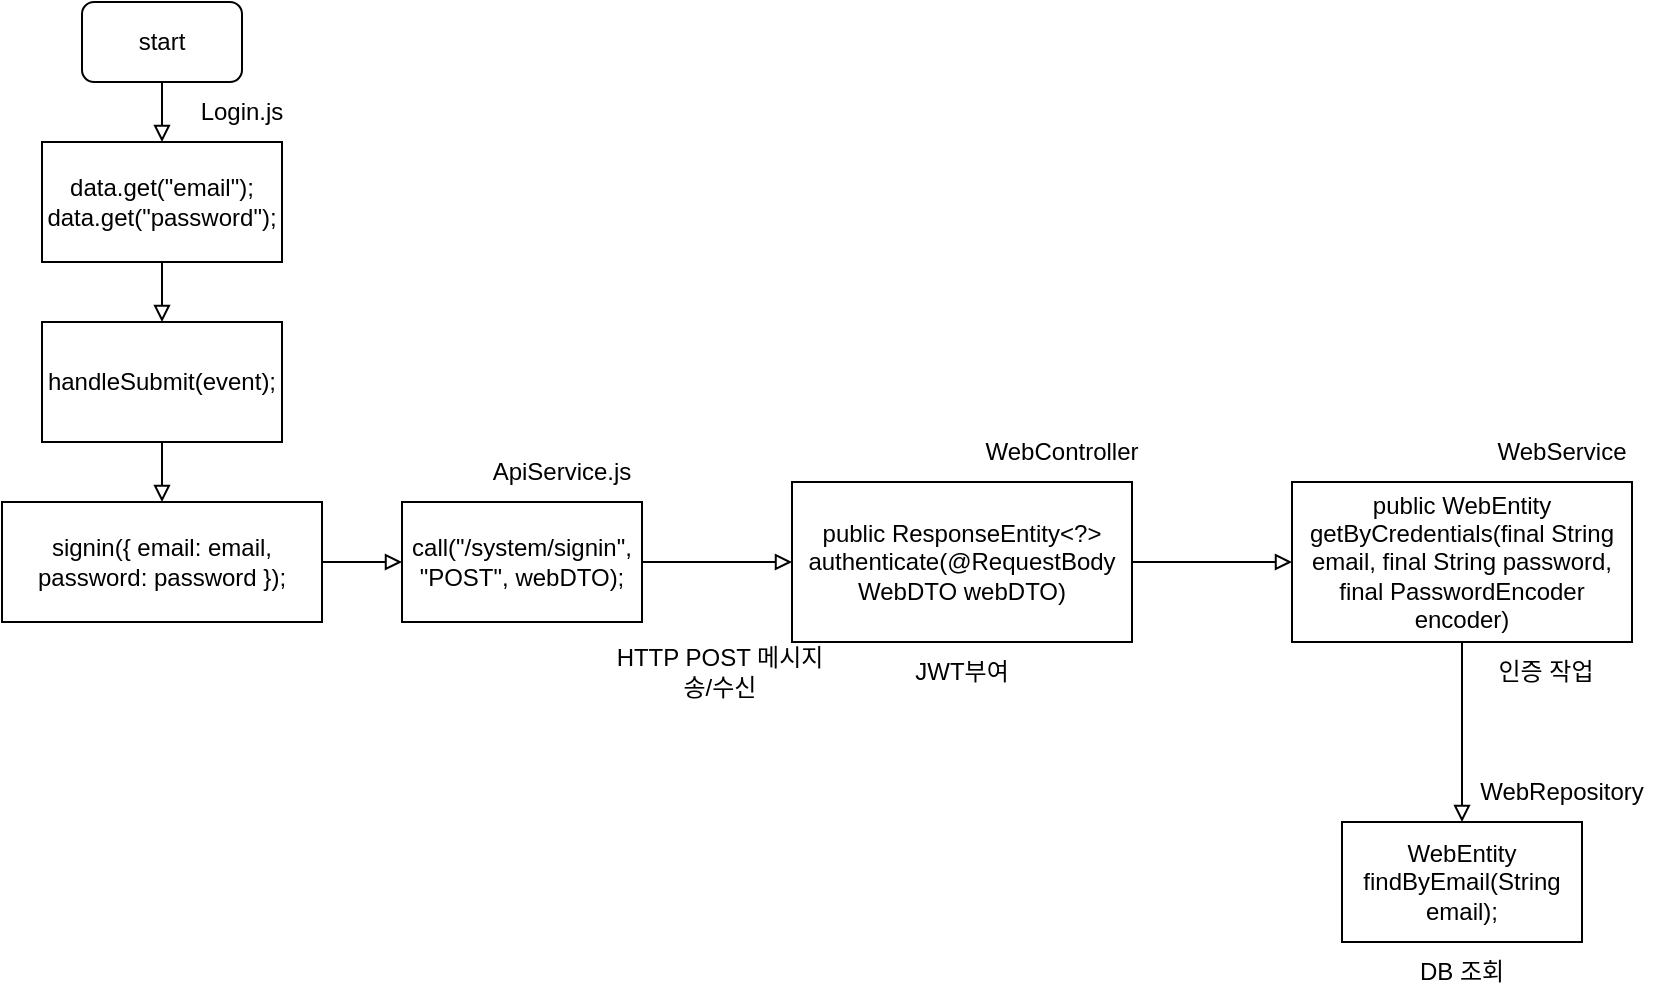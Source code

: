 <mxfile version="16.5.6" type="device"><diagram id="C5RBs43oDa-KdzZeNtuy" name="Page-1"><mxGraphModel dx="1422" dy="705" grid="1" gridSize="10" guides="1" tooltips="1" connect="1" arrows="1" fold="1" page="1" pageScale="1" pageWidth="827" pageHeight="1169" math="0" shadow="0"><root><mxCell id="WIyWlLk6GJQsqaUBKTNV-0"/><mxCell id="WIyWlLk6GJQsqaUBKTNV-1" parent="WIyWlLk6GJQsqaUBKTNV-0"/><mxCell id="-NoUvxByFwWRSxEBvH_8-2" value="start" style="rounded=1;whiteSpace=wrap;html=1;" vertex="1" parent="WIyWlLk6GJQsqaUBKTNV-1"><mxGeometry x="40" y="60" width="80" height="40" as="geometry"/></mxCell><mxCell id="-NoUvxByFwWRSxEBvH_8-3" value="data.get(&quot;email&quot;);&lt;br&gt;data.get(&quot;password&quot;);" style="rounded=0;whiteSpace=wrap;html=1;" vertex="1" parent="WIyWlLk6GJQsqaUBKTNV-1"><mxGeometry x="20" y="130" width="120" height="60" as="geometry"/></mxCell><mxCell id="-NoUvxByFwWRSxEBvH_8-10" value="" style="endArrow=block;html=1;rounded=0;endFill=0;exitX=0.5;exitY=1;exitDx=0;exitDy=0;entryX=0.5;entryY=0;entryDx=0;entryDy=0;" edge="1" parent="WIyWlLk6GJQsqaUBKTNV-1" source="-NoUvxByFwWRSxEBvH_8-2" target="-NoUvxByFwWRSxEBvH_8-3"><mxGeometry width="50" height="50" relative="1" as="geometry"><mxPoint x="180" y="170" as="sourcePoint"/><mxPoint x="300" y="170" as="targetPoint"/></mxGeometry></mxCell><mxCell id="-NoUvxByFwWRSxEBvH_8-11" value="handleSubmit(event);" style="rounded=0;whiteSpace=wrap;html=1;" vertex="1" parent="WIyWlLk6GJQsqaUBKTNV-1"><mxGeometry x="20" y="220" width="120" height="60" as="geometry"/></mxCell><mxCell id="-NoUvxByFwWRSxEBvH_8-13" value="" style="endArrow=block;html=1;rounded=0;endFill=0;exitX=0.5;exitY=1;exitDx=0;exitDy=0;entryX=0.5;entryY=0;entryDx=0;entryDy=0;" edge="1" parent="WIyWlLk6GJQsqaUBKTNV-1" source="-NoUvxByFwWRSxEBvH_8-3" target="-NoUvxByFwWRSxEBvH_8-11"><mxGeometry width="50" height="50" relative="1" as="geometry"><mxPoint x="294" y="140" as="sourcePoint"/><mxPoint x="414" y="140" as="targetPoint"/></mxGeometry></mxCell><mxCell id="-NoUvxByFwWRSxEBvH_8-19" value="" style="edgeStyle=none;rounded=0;orthogonalLoop=1;jettySize=auto;html=1;endArrow=block;endFill=0;" edge="1" parent="WIyWlLk6GJQsqaUBKTNV-1" source="-NoUvxByFwWRSxEBvH_8-15" target="-NoUvxByFwWRSxEBvH_8-18"><mxGeometry relative="1" as="geometry"/></mxCell><mxCell id="-NoUvxByFwWRSxEBvH_8-15" value="&lt;span style=&quot;text-align: left&quot;&gt;signin({ email: email, password: password });&lt;/span&gt;" style="rounded=0;whiteSpace=wrap;html=1;" vertex="1" parent="WIyWlLk6GJQsqaUBKTNV-1"><mxGeometry y="310" width="160" height="60" as="geometry"/></mxCell><mxCell id="-NoUvxByFwWRSxEBvH_8-16" value="" style="endArrow=block;html=1;rounded=0;endFill=0;exitX=0.5;exitY=1;exitDx=0;exitDy=0;entryX=0.5;entryY=0;entryDx=0;entryDy=0;" edge="1" parent="WIyWlLk6GJQsqaUBKTNV-1" source="-NoUvxByFwWRSxEBvH_8-11" target="-NoUvxByFwWRSxEBvH_8-15"><mxGeometry width="50" height="50" relative="1" as="geometry"><mxPoint x="90" y="200" as="sourcePoint"/><mxPoint x="90" y="230" as="targetPoint"/></mxGeometry></mxCell><mxCell id="-NoUvxByFwWRSxEBvH_8-17" value="Login.js" style="text;html=1;strokeColor=none;fillColor=none;align=center;verticalAlign=middle;whiteSpace=wrap;rounded=0;" vertex="1" parent="WIyWlLk6GJQsqaUBKTNV-1"><mxGeometry x="90" y="100" width="60" height="30" as="geometry"/></mxCell><mxCell id="-NoUvxByFwWRSxEBvH_8-23" value="" style="edgeStyle=none;rounded=0;orthogonalLoop=1;jettySize=auto;html=1;endArrow=block;endFill=0;" edge="1" parent="WIyWlLk6GJQsqaUBKTNV-1" source="-NoUvxByFwWRSxEBvH_8-18" target="-NoUvxByFwWRSxEBvH_8-22"><mxGeometry relative="1" as="geometry"/></mxCell><mxCell id="-NoUvxByFwWRSxEBvH_8-18" value="call(&quot;/system/signin&quot;, &quot;POST&quot;, webDTO);" style="whiteSpace=wrap;html=1;rounded=0;" vertex="1" parent="WIyWlLk6GJQsqaUBKTNV-1"><mxGeometry x="200" y="310" width="120" height="60" as="geometry"/></mxCell><mxCell id="-NoUvxByFwWRSxEBvH_8-20" value="ApiService.js" style="text;html=1;strokeColor=none;fillColor=none;align=center;verticalAlign=middle;whiteSpace=wrap;rounded=0;" vertex="1" parent="WIyWlLk6GJQsqaUBKTNV-1"><mxGeometry x="250" y="280" width="60" height="30" as="geometry"/></mxCell><mxCell id="-NoUvxByFwWRSxEBvH_8-26" value="" style="edgeStyle=none;rounded=0;orthogonalLoop=1;jettySize=auto;html=1;endArrow=block;endFill=0;" edge="1" parent="WIyWlLk6GJQsqaUBKTNV-1" source="-NoUvxByFwWRSxEBvH_8-22" target="-NoUvxByFwWRSxEBvH_8-25"><mxGeometry relative="1" as="geometry"/></mxCell><mxCell id="-NoUvxByFwWRSxEBvH_8-22" value="public ResponseEntity&amp;lt;?&amp;gt; authenticate(@RequestBody WebDTO webDTO)" style="whiteSpace=wrap;html=1;rounded=0;" vertex="1" parent="WIyWlLk6GJQsqaUBKTNV-1"><mxGeometry x="395" y="300" width="170" height="80" as="geometry"/></mxCell><mxCell id="-NoUvxByFwWRSxEBvH_8-24" value="WebController" style="text;html=1;strokeColor=none;fillColor=none;align=center;verticalAlign=middle;whiteSpace=wrap;rounded=0;" vertex="1" parent="WIyWlLk6GJQsqaUBKTNV-1"><mxGeometry x="500" y="270" width="60" height="30" as="geometry"/></mxCell><mxCell id="-NoUvxByFwWRSxEBvH_8-29" value="" style="edgeStyle=none;rounded=0;orthogonalLoop=1;jettySize=auto;html=1;endArrow=block;endFill=0;" edge="1" parent="WIyWlLk6GJQsqaUBKTNV-1" source="-NoUvxByFwWRSxEBvH_8-25" target="-NoUvxByFwWRSxEBvH_8-28"><mxGeometry relative="1" as="geometry"/></mxCell><mxCell id="-NoUvxByFwWRSxEBvH_8-25" value="public WebEntity getByCredentials(final String email, final String password, final PasswordEncoder encoder)" style="whiteSpace=wrap;html=1;rounded=0;" vertex="1" parent="WIyWlLk6GJQsqaUBKTNV-1"><mxGeometry x="645" y="300" width="170" height="80" as="geometry"/></mxCell><mxCell id="-NoUvxByFwWRSxEBvH_8-27" value="WebService" style="text;html=1;strokeColor=none;fillColor=none;align=center;verticalAlign=middle;whiteSpace=wrap;rounded=0;" vertex="1" parent="WIyWlLk6GJQsqaUBKTNV-1"><mxGeometry x="750" y="270" width="60" height="30" as="geometry"/></mxCell><mxCell id="-NoUvxByFwWRSxEBvH_8-28" value="&lt;div&gt;&lt;br&gt;&lt;/div&gt;&lt;div&gt;WebEntity findByEmail(String email);&lt;/div&gt;&lt;div&gt;&lt;br&gt;&lt;/div&gt;" style="whiteSpace=wrap;html=1;rounded=0;" vertex="1" parent="WIyWlLk6GJQsqaUBKTNV-1"><mxGeometry x="670" y="470" width="120" height="60" as="geometry"/></mxCell><mxCell id="-NoUvxByFwWRSxEBvH_8-30" value="WebRepository" style="text;html=1;strokeColor=none;fillColor=none;align=center;verticalAlign=middle;whiteSpace=wrap;rounded=0;" vertex="1" parent="WIyWlLk6GJQsqaUBKTNV-1"><mxGeometry x="750" y="440" width="60" height="30" as="geometry"/></mxCell><mxCell id="-NoUvxByFwWRSxEBvH_8-31" value="HTTP POST 메시지 송/수신" style="text;html=1;strokeColor=none;fillColor=none;align=center;verticalAlign=middle;whiteSpace=wrap;rounded=0;" vertex="1" parent="WIyWlLk6GJQsqaUBKTNV-1"><mxGeometry x="304" y="380" width="110" height="30" as="geometry"/></mxCell><mxCell id="-NoUvxByFwWRSxEBvH_8-32" value="JWT부여" style="text;html=1;strokeColor=none;fillColor=none;align=center;verticalAlign=middle;whiteSpace=wrap;rounded=0;" vertex="1" parent="WIyWlLk6GJQsqaUBKTNV-1"><mxGeometry x="425" y="380" width="110" height="30" as="geometry"/></mxCell><mxCell id="-NoUvxByFwWRSxEBvH_8-33" value="DB 조회" style="text;html=1;strokeColor=none;fillColor=none;align=center;verticalAlign=middle;whiteSpace=wrap;rounded=0;" vertex="1" parent="WIyWlLk6GJQsqaUBKTNV-1"><mxGeometry x="675" y="530" width="110" height="30" as="geometry"/></mxCell><mxCell id="-NoUvxByFwWRSxEBvH_8-34" value="인증 작업" style="text;html=1;strokeColor=none;fillColor=none;align=center;verticalAlign=middle;whiteSpace=wrap;rounded=0;" vertex="1" parent="WIyWlLk6GJQsqaUBKTNV-1"><mxGeometry x="717" y="380" width="110" height="30" as="geometry"/></mxCell></root></mxGraphModel></diagram></mxfile>